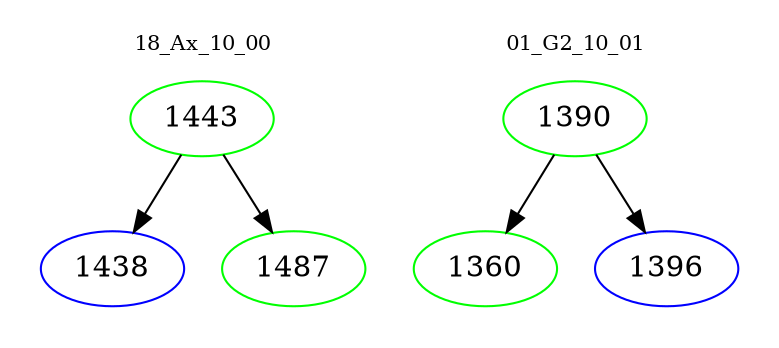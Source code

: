 digraph{
subgraph cluster_0 {
color = white
label = "18_Ax_10_00";
fontsize=10;
T0_1443 [label="1443", color="green"]
T0_1443 -> T0_1438 [color="black"]
T0_1438 [label="1438", color="blue"]
T0_1443 -> T0_1487 [color="black"]
T0_1487 [label="1487", color="green"]
}
subgraph cluster_1 {
color = white
label = "01_G2_10_01";
fontsize=10;
T1_1390 [label="1390", color="green"]
T1_1390 -> T1_1360 [color="black"]
T1_1360 [label="1360", color="green"]
T1_1390 -> T1_1396 [color="black"]
T1_1396 [label="1396", color="blue"]
}
}
